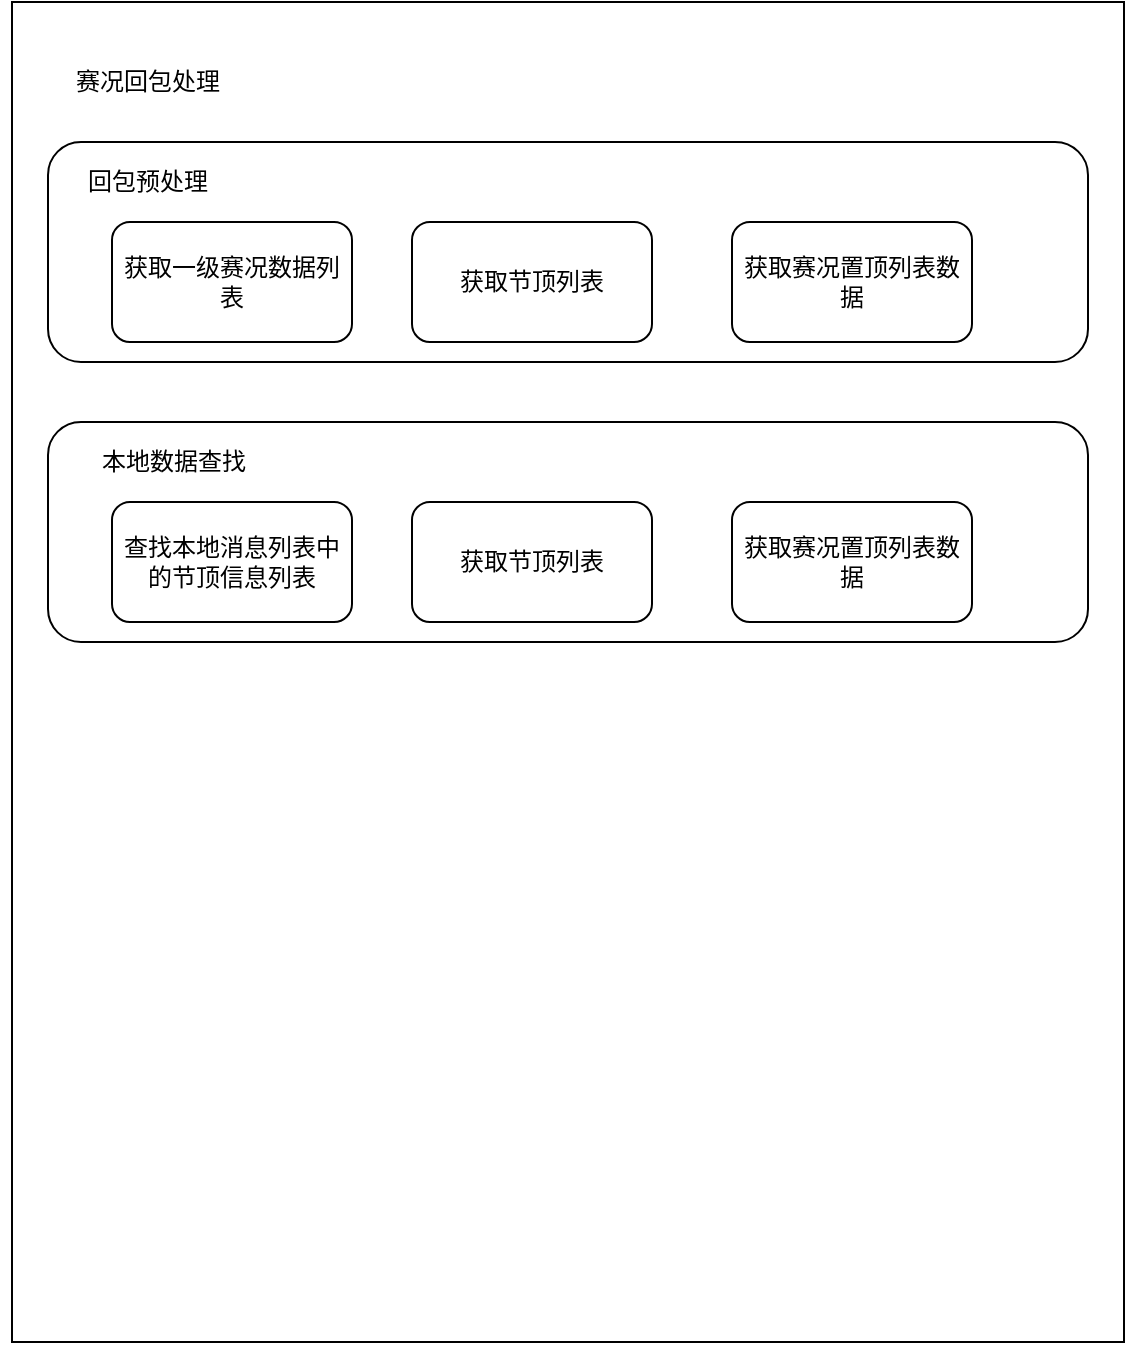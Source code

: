 <mxfile version="14.9.8" type="github">
  <diagram id="rZBvVixIBVX9mQDeIi11" name="Page-1">
    <mxGraphModel dx="1426" dy="676" grid="1" gridSize="10" guides="1" tooltips="1" connect="1" arrows="1" fold="1" page="1" pageScale="1" pageWidth="827" pageHeight="1169" math="0" shadow="0">
      <root>
        <mxCell id="0" />
        <mxCell id="1" parent="0" />
        <mxCell id="7DXl7cOFKb6t4b405SfH-2" value="" style="rounded=0;whiteSpace=wrap;html=1;" parent="1" vertex="1">
          <mxGeometry x="300" y="230" width="556" height="670" as="geometry" />
        </mxCell>
        <mxCell id="7DXl7cOFKb6t4b405SfH-3" value="赛况回包处理" style="text;html=1;strokeColor=none;fillColor=none;align=center;verticalAlign=middle;whiteSpace=wrap;rounded=0;" parent="1" vertex="1">
          <mxGeometry x="294" y="230" width="148" height="80" as="geometry" />
        </mxCell>
        <mxCell id="7DXl7cOFKb6t4b405SfH-4" value="" style="rounded=1;whiteSpace=wrap;html=1;" parent="1" vertex="1">
          <mxGeometry x="318" y="300" width="520" height="110" as="geometry" />
        </mxCell>
        <mxCell id="7DXl7cOFKb6t4b405SfH-5" value="回包预处理" style="text;html=1;strokeColor=none;fillColor=none;align=center;verticalAlign=middle;whiteSpace=wrap;rounded=0;" parent="1" vertex="1">
          <mxGeometry x="332" y="310" width="72" height="20" as="geometry" />
        </mxCell>
        <mxCell id="7DXl7cOFKb6t4b405SfH-6" value="获取一级赛况数据列表" style="rounded=1;whiteSpace=wrap;html=1;" parent="1" vertex="1">
          <mxGeometry x="350" y="340" width="120" height="60" as="geometry" />
        </mxCell>
        <mxCell id="7DXl7cOFKb6t4b405SfH-8" value="获取节顶列表" style="rounded=1;whiteSpace=wrap;html=1;" parent="1" vertex="1">
          <mxGeometry x="500" y="340" width="120" height="60" as="geometry" />
        </mxCell>
        <mxCell id="7DXl7cOFKb6t4b405SfH-9" value="获取赛况置顶列表数据" style="rounded=1;whiteSpace=wrap;html=1;" parent="1" vertex="1">
          <mxGeometry x="660" y="340" width="120" height="60" as="geometry" />
        </mxCell>
        <mxCell id="YsgePVBSbrA1ZEnd1T59-1" value="" style="rounded=1;whiteSpace=wrap;html=1;" vertex="1" parent="1">
          <mxGeometry x="318" y="440" width="520" height="110" as="geometry" />
        </mxCell>
        <mxCell id="YsgePVBSbrA1ZEnd1T59-2" value="本地数据查找" style="text;html=1;strokeColor=none;fillColor=none;align=center;verticalAlign=middle;whiteSpace=wrap;rounded=0;" vertex="1" parent="1">
          <mxGeometry x="332" y="450" width="98" height="20" as="geometry" />
        </mxCell>
        <mxCell id="YsgePVBSbrA1ZEnd1T59-3" value="查找本地消息列表中的节顶信息列表" style="rounded=1;whiteSpace=wrap;html=1;" vertex="1" parent="1">
          <mxGeometry x="350" y="480" width="120" height="60" as="geometry" />
        </mxCell>
        <mxCell id="YsgePVBSbrA1ZEnd1T59-4" value="获取节顶列表" style="rounded=1;whiteSpace=wrap;html=1;" vertex="1" parent="1">
          <mxGeometry x="500" y="480" width="120" height="60" as="geometry" />
        </mxCell>
        <mxCell id="YsgePVBSbrA1ZEnd1T59-5" value="获取赛况置顶列表数据" style="rounded=1;whiteSpace=wrap;html=1;" vertex="1" parent="1">
          <mxGeometry x="660" y="480" width="120" height="60" as="geometry" />
        </mxCell>
      </root>
    </mxGraphModel>
  </diagram>
</mxfile>
